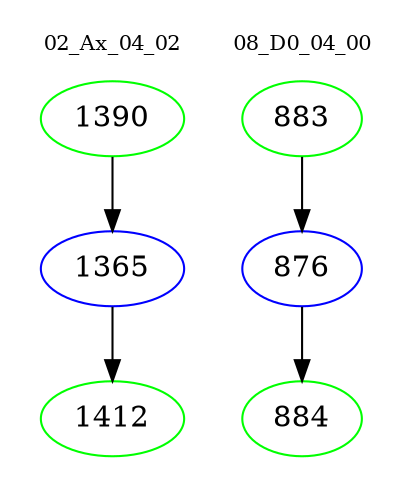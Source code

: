 digraph{
subgraph cluster_0 {
color = white
label = "02_Ax_04_02";
fontsize=10;
T0_1390 [label="1390", color="green"]
T0_1390 -> T0_1365 [color="black"]
T0_1365 [label="1365", color="blue"]
T0_1365 -> T0_1412 [color="black"]
T0_1412 [label="1412", color="green"]
}
subgraph cluster_1 {
color = white
label = "08_D0_04_00";
fontsize=10;
T1_883 [label="883", color="green"]
T1_883 -> T1_876 [color="black"]
T1_876 [label="876", color="blue"]
T1_876 -> T1_884 [color="black"]
T1_884 [label="884", color="green"]
}
}
